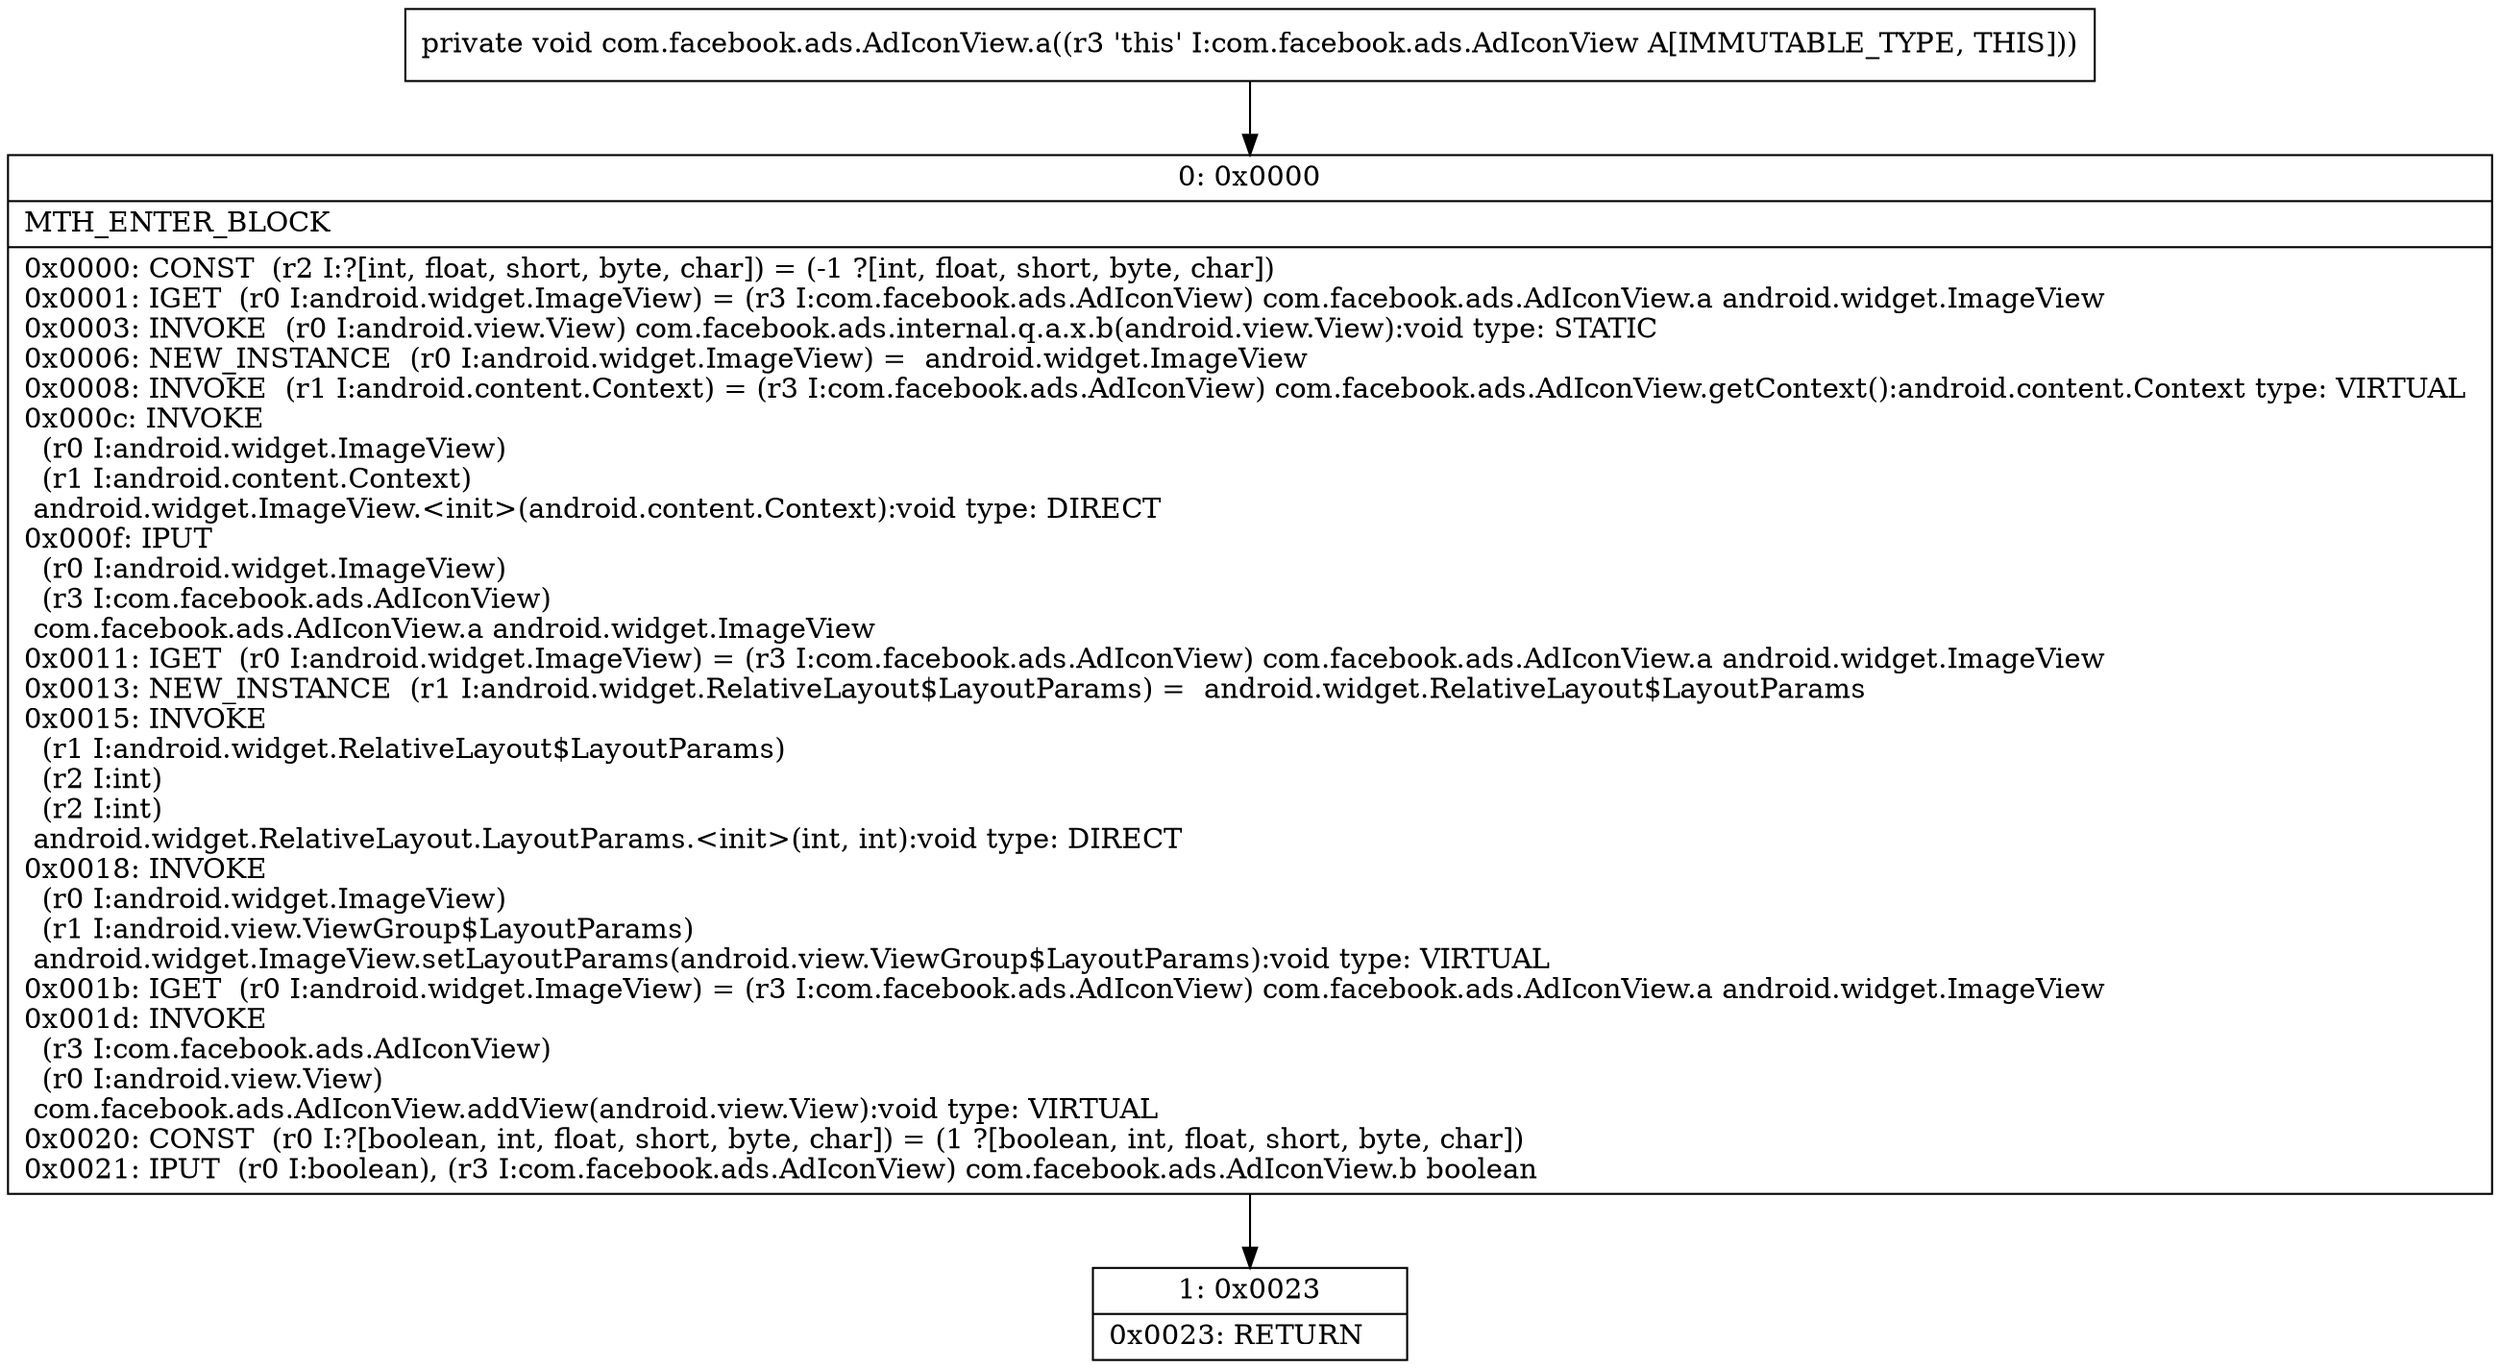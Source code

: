 digraph "CFG forcom.facebook.ads.AdIconView.a()V" {
Node_0 [shape=record,label="{0\:\ 0x0000|MTH_ENTER_BLOCK\l|0x0000: CONST  (r2 I:?[int, float, short, byte, char]) = (\-1 ?[int, float, short, byte, char]) \l0x0001: IGET  (r0 I:android.widget.ImageView) = (r3 I:com.facebook.ads.AdIconView) com.facebook.ads.AdIconView.a android.widget.ImageView \l0x0003: INVOKE  (r0 I:android.view.View) com.facebook.ads.internal.q.a.x.b(android.view.View):void type: STATIC \l0x0006: NEW_INSTANCE  (r0 I:android.widget.ImageView) =  android.widget.ImageView \l0x0008: INVOKE  (r1 I:android.content.Context) = (r3 I:com.facebook.ads.AdIconView) com.facebook.ads.AdIconView.getContext():android.content.Context type: VIRTUAL \l0x000c: INVOKE  \l  (r0 I:android.widget.ImageView)\l  (r1 I:android.content.Context)\l android.widget.ImageView.\<init\>(android.content.Context):void type: DIRECT \l0x000f: IPUT  \l  (r0 I:android.widget.ImageView)\l  (r3 I:com.facebook.ads.AdIconView)\l com.facebook.ads.AdIconView.a android.widget.ImageView \l0x0011: IGET  (r0 I:android.widget.ImageView) = (r3 I:com.facebook.ads.AdIconView) com.facebook.ads.AdIconView.a android.widget.ImageView \l0x0013: NEW_INSTANCE  (r1 I:android.widget.RelativeLayout$LayoutParams) =  android.widget.RelativeLayout$LayoutParams \l0x0015: INVOKE  \l  (r1 I:android.widget.RelativeLayout$LayoutParams)\l  (r2 I:int)\l  (r2 I:int)\l android.widget.RelativeLayout.LayoutParams.\<init\>(int, int):void type: DIRECT \l0x0018: INVOKE  \l  (r0 I:android.widget.ImageView)\l  (r1 I:android.view.ViewGroup$LayoutParams)\l android.widget.ImageView.setLayoutParams(android.view.ViewGroup$LayoutParams):void type: VIRTUAL \l0x001b: IGET  (r0 I:android.widget.ImageView) = (r3 I:com.facebook.ads.AdIconView) com.facebook.ads.AdIconView.a android.widget.ImageView \l0x001d: INVOKE  \l  (r3 I:com.facebook.ads.AdIconView)\l  (r0 I:android.view.View)\l com.facebook.ads.AdIconView.addView(android.view.View):void type: VIRTUAL \l0x0020: CONST  (r0 I:?[boolean, int, float, short, byte, char]) = (1 ?[boolean, int, float, short, byte, char]) \l0x0021: IPUT  (r0 I:boolean), (r3 I:com.facebook.ads.AdIconView) com.facebook.ads.AdIconView.b boolean \l}"];
Node_1 [shape=record,label="{1\:\ 0x0023|0x0023: RETURN   \l}"];
MethodNode[shape=record,label="{private void com.facebook.ads.AdIconView.a((r3 'this' I:com.facebook.ads.AdIconView A[IMMUTABLE_TYPE, THIS])) }"];
MethodNode -> Node_0;
Node_0 -> Node_1;
}

